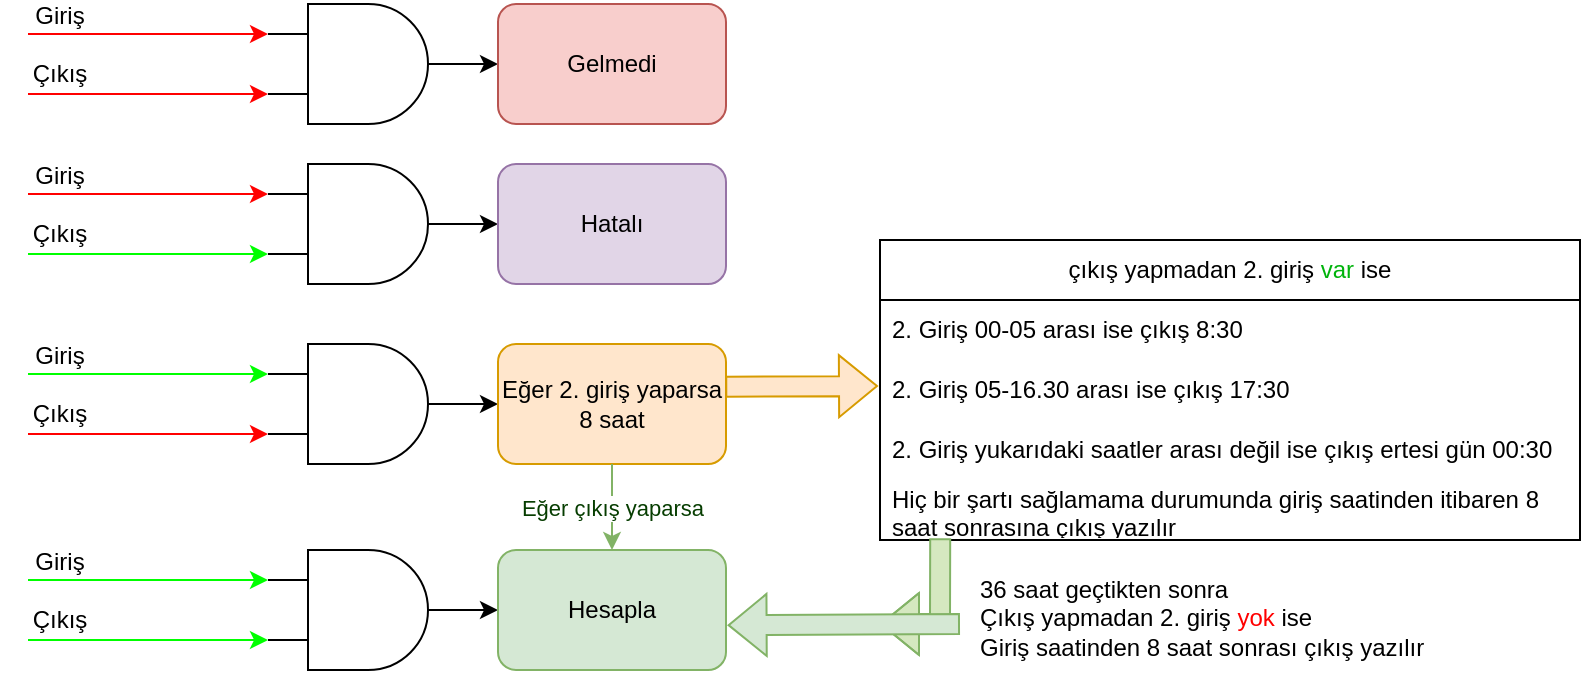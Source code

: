 <mxfile version="21.2.7" type="device">
  <diagram name="Sayfa -1" id="uPo1O55NAchBgoXq3XYz">
    <mxGraphModel dx="819" dy="437" grid="1" gridSize="10" guides="1" tooltips="1" connect="1" arrows="1" fold="1" page="1" pageScale="1" pageWidth="827" pageHeight="1169" math="0" shadow="0">
      <root>
        <mxCell id="0" />
        <mxCell id="1" parent="0" />
        <mxCell id="HkwCybVTA4TNs5xXxVJj-41" style="edgeStyle=orthogonalEdgeStyle;rounded=0;orthogonalLoop=1;jettySize=auto;html=1;exitX=1;exitY=0.5;exitDx=0;exitDy=0;exitPerimeter=0;entryX=0;entryY=0.5;entryDx=0;entryDy=0;" edge="1" parent="1" target="HkwCybVTA4TNs5xXxVJj-40">
          <mxGeometry relative="1" as="geometry">
            <mxPoint x="243" y="453" as="sourcePoint" />
            <mxPoint x="250" y="453" as="targetPoint" />
          </mxGeometry>
        </mxCell>
        <mxCell id="HkwCybVTA4TNs5xXxVJj-17" value="" style="verticalLabelPosition=bottom;shadow=0;dashed=0;align=center;html=1;verticalAlign=top;shape=mxgraph.electrical.logic_gates.logic_gate;operation=and;" vertex="1" parent="1">
          <mxGeometry x="144" y="423" width="100" height="60" as="geometry" />
        </mxCell>
        <mxCell id="HkwCybVTA4TNs5xXxVJj-44" style="edgeStyle=orthogonalEdgeStyle;rounded=0;orthogonalLoop=1;jettySize=auto;html=1;exitX=1;exitY=0.5;exitDx=0;exitDy=0;exitPerimeter=0;entryX=0;entryY=0.5;entryDx=0;entryDy=0;" edge="1" parent="1" target="HkwCybVTA4TNs5xXxVJj-42">
          <mxGeometry relative="1" as="geometry">
            <mxPoint x="243" y="350.0" as="sourcePoint" />
          </mxGeometry>
        </mxCell>
        <mxCell id="HkwCybVTA4TNs5xXxVJj-32" value="" style="verticalLabelPosition=bottom;shadow=0;dashed=0;align=center;html=1;verticalAlign=top;shape=mxgraph.electrical.logic_gates.logic_gate;operation=and;" vertex="1" parent="1">
          <mxGeometry x="144" y="320" width="100" height="60" as="geometry" />
        </mxCell>
        <mxCell id="HkwCybVTA4TNs5xXxVJj-62" style="edgeStyle=orthogonalEdgeStyle;rounded=0;orthogonalLoop=1;jettySize=auto;html=1;exitX=1;exitY=0.5;exitDx=0;exitDy=0;exitPerimeter=0;entryX=0;entryY=0.5;entryDx=0;entryDy=0;" edge="1" parent="1" target="HkwCybVTA4TNs5xXxVJj-59">
          <mxGeometry relative="1" as="geometry">
            <mxPoint x="243" y="260.0" as="sourcePoint" />
          </mxGeometry>
        </mxCell>
        <mxCell id="HkwCybVTA4TNs5xXxVJj-33" value="" style="verticalLabelPosition=bottom;shadow=0;dashed=0;align=center;html=1;verticalAlign=top;shape=mxgraph.electrical.logic_gates.logic_gate;operation=and;" vertex="1" parent="1">
          <mxGeometry x="144" y="230" width="100" height="60" as="geometry" />
        </mxCell>
        <mxCell id="HkwCybVTA4TNs5xXxVJj-38" style="edgeStyle=orthogonalEdgeStyle;rounded=0;orthogonalLoop=1;jettySize=auto;html=1;exitX=1;exitY=0.5;exitDx=0;exitDy=0;exitPerimeter=0;entryX=0;entryY=0.5;entryDx=0;entryDy=0;" edge="1" parent="1" target="HkwCybVTA4TNs5xXxVJj-37">
          <mxGeometry relative="1" as="geometry">
            <mxPoint x="243" y="180.0" as="sourcePoint" />
          </mxGeometry>
        </mxCell>
        <mxCell id="HkwCybVTA4TNs5xXxVJj-34" value="" style="verticalLabelPosition=bottom;shadow=0;dashed=0;align=center;html=1;verticalAlign=top;shape=mxgraph.electrical.logic_gates.logic_gate;operation=and;" vertex="1" parent="1">
          <mxGeometry x="144" y="150" width="100" height="60" as="geometry" />
        </mxCell>
        <mxCell id="HkwCybVTA4TNs5xXxVJj-37" value="Gelmedi" style="rounded=1;whiteSpace=wrap;html=1;fillColor=#f8cecc;strokeColor=#b85450;" vertex="1" parent="1">
          <mxGeometry x="259" y="150" width="114" height="60" as="geometry" />
        </mxCell>
        <mxCell id="HkwCybVTA4TNs5xXxVJj-40" value="Hesapla" style="rounded=1;whiteSpace=wrap;html=1;fillColor=#d5e8d4;strokeColor=#82b366;" vertex="1" parent="1">
          <mxGeometry x="259" y="423" width="114" height="60" as="geometry" />
        </mxCell>
        <mxCell id="HkwCybVTA4TNs5xXxVJj-42" value="Eğer 2. giriş yaparsa 8 saat" style="rounded=1;whiteSpace=wrap;html=1;fillColor=#ffe6cc;strokeColor=#d79b00;" vertex="1" parent="1">
          <mxGeometry x="259" y="320" width="114" height="60" as="geometry" />
        </mxCell>
        <mxCell id="HkwCybVTA4TNs5xXxVJj-45" value="" style="endArrow=classic;html=1;rounded=0;entryX=0;entryY=0.25;entryDx=0;entryDy=0;entryPerimeter=0;strokeColor=#FF0000;" edge="1" parent="1" target="HkwCybVTA4TNs5xXxVJj-34">
          <mxGeometry width="50" height="50" relative="1" as="geometry">
            <mxPoint x="24" y="165" as="sourcePoint" />
            <mxPoint x="104" y="170" as="targetPoint" />
          </mxGeometry>
        </mxCell>
        <mxCell id="HkwCybVTA4TNs5xXxVJj-46" value="" style="endArrow=classic;html=1;rounded=0;entryX=0;entryY=0.75;entryDx=0;entryDy=0;entryPerimeter=0;strokeColor=#FF0000;" edge="1" parent="1" target="HkwCybVTA4TNs5xXxVJj-34">
          <mxGeometry width="50" height="50" relative="1" as="geometry">
            <mxPoint x="24" y="195" as="sourcePoint" />
            <mxPoint x="134" y="199.66" as="targetPoint" />
          </mxGeometry>
        </mxCell>
        <mxCell id="HkwCybVTA4TNs5xXxVJj-47" value="" style="endArrow=classic;html=1;rounded=0;entryX=0;entryY=0.25;entryDx=0;entryDy=0;entryPerimeter=0;strokeColor=#FF0000;" edge="1" parent="1" target="HkwCybVTA4TNs5xXxVJj-33">
          <mxGeometry width="50" height="50" relative="1" as="geometry">
            <mxPoint x="24" y="245" as="sourcePoint" />
            <mxPoint x="124" y="249.31" as="targetPoint" />
          </mxGeometry>
        </mxCell>
        <mxCell id="HkwCybVTA4TNs5xXxVJj-48" value="" style="endArrow=classic;html=1;rounded=0;entryX=0;entryY=0.75;entryDx=0;entryDy=0;entryPerimeter=0;strokeColor=#00FF00;" edge="1" parent="1" target="HkwCybVTA4TNs5xXxVJj-33">
          <mxGeometry width="50" height="50" relative="1" as="geometry">
            <mxPoint x="24" y="275" as="sourcePoint" />
            <mxPoint x="124" y="279.66" as="targetPoint" />
          </mxGeometry>
        </mxCell>
        <mxCell id="HkwCybVTA4TNs5xXxVJj-49" value="" style="endArrow=classic;html=1;rounded=0;entryX=0;entryY=0.25;entryDx=0;entryDy=0;entryPerimeter=0;strokeColor=#00FF00;" edge="1" parent="1" target="HkwCybVTA4TNs5xXxVJj-32">
          <mxGeometry width="50" height="50" relative="1" as="geometry">
            <mxPoint x="24" y="335" as="sourcePoint" />
            <mxPoint x="124" y="330" as="targetPoint" />
          </mxGeometry>
        </mxCell>
        <mxCell id="HkwCybVTA4TNs5xXxVJj-50" value="" style="endArrow=classic;html=1;rounded=0;entryX=0;entryY=0.75;entryDx=0;entryDy=0;entryPerimeter=0;strokeColor=#FF0000;" edge="1" parent="1" target="HkwCybVTA4TNs5xXxVJj-32">
          <mxGeometry width="50" height="50" relative="1" as="geometry">
            <mxPoint x="24" y="365" as="sourcePoint" />
            <mxPoint x="124" y="359.66" as="targetPoint" />
          </mxGeometry>
        </mxCell>
        <mxCell id="HkwCybVTA4TNs5xXxVJj-51" value="" style="endArrow=classic;html=1;rounded=0;entryX=0;entryY=0.25;entryDx=0;entryDy=0;entryPerimeter=0;strokeColor=#00FF00;" edge="1" parent="1" target="HkwCybVTA4TNs5xXxVJj-17">
          <mxGeometry width="50" height="50" relative="1" as="geometry">
            <mxPoint x="24" y="438" as="sourcePoint" />
            <mxPoint x="134" y="433" as="targetPoint" />
          </mxGeometry>
        </mxCell>
        <mxCell id="HkwCybVTA4TNs5xXxVJj-52" value="" style="endArrow=classic;html=1;rounded=0;entryX=0;entryY=0.75;entryDx=0;entryDy=0;entryPerimeter=0;strokeColor=#00FF00;" edge="1" parent="1" target="HkwCybVTA4TNs5xXxVJj-17">
          <mxGeometry width="50" height="50" relative="1" as="geometry">
            <mxPoint x="24" y="468" as="sourcePoint" />
            <mxPoint x="134" y="463" as="targetPoint" />
          </mxGeometry>
        </mxCell>
        <mxCell id="HkwCybVTA4TNs5xXxVJj-53" value="Giriş&lt;br&gt;&lt;br&gt;Çıkış" style="text;html=1;strokeColor=none;fillColor=none;align=center;verticalAlign=middle;whiteSpace=wrap;rounded=0;" vertex="1" parent="1">
          <mxGeometry x="10" y="155" width="60" height="30" as="geometry" />
        </mxCell>
        <mxCell id="HkwCybVTA4TNs5xXxVJj-54" value="Giriş&lt;br&gt;&lt;br&gt;Çıkış" style="text;html=1;strokeColor=none;fillColor=none;align=center;verticalAlign=middle;whiteSpace=wrap;rounded=0;" vertex="1" parent="1">
          <mxGeometry x="10" y="235" width="60" height="30" as="geometry" />
        </mxCell>
        <mxCell id="HkwCybVTA4TNs5xXxVJj-55" value="Giriş&lt;br&gt;&lt;br&gt;Çıkış" style="text;html=1;strokeColor=none;fillColor=none;align=center;verticalAlign=middle;whiteSpace=wrap;rounded=0;" vertex="1" parent="1">
          <mxGeometry x="10" y="325" width="60" height="30" as="geometry" />
        </mxCell>
        <mxCell id="HkwCybVTA4TNs5xXxVJj-56" value="Giriş&lt;br&gt;&lt;br&gt;Çıkış" style="text;html=1;strokeColor=none;fillColor=none;align=center;verticalAlign=middle;whiteSpace=wrap;rounded=0;" vertex="1" parent="1">
          <mxGeometry x="10" y="428" width="60" height="30" as="geometry" />
        </mxCell>
        <mxCell id="HkwCybVTA4TNs5xXxVJj-59" value="Hatalı" style="rounded=1;whiteSpace=wrap;html=1;fillColor=#e1d5e7;strokeColor=#9673a6;" vertex="1" parent="1">
          <mxGeometry x="259" y="230" width="114" height="60" as="geometry" />
        </mxCell>
        <mxCell id="HkwCybVTA4TNs5xXxVJj-64" value="" style="shape=flexArrow;endArrow=classic;html=1;rounded=0;exitX=0.988;exitY=0.356;exitDx=0;exitDy=0;exitPerimeter=0;fillColor=#ffe6cc;strokeColor=#d79b00;" edge="1" parent="1">
          <mxGeometry width="50" height="50" relative="1" as="geometry">
            <mxPoint x="372.632" y="341.36" as="sourcePoint" />
            <mxPoint x="449" y="341" as="targetPoint" />
            <Array as="points" />
          </mxGeometry>
        </mxCell>
        <mxCell id="HkwCybVTA4TNs5xXxVJj-104" value="çıkış yapmadan 2. giriş &lt;font color=&quot;#00b30c&quot;&gt;var &lt;/font&gt;ise" style="swimlane;fontStyle=0;childLayout=stackLayout;horizontal=1;startSize=30;horizontalStack=0;resizeParent=1;resizeParentMax=0;resizeLast=0;collapsible=1;marginBottom=0;whiteSpace=wrap;html=1;" vertex="1" parent="1">
          <mxGeometry x="450" y="268" width="350" height="150" as="geometry" />
        </mxCell>
        <mxCell id="HkwCybVTA4TNs5xXxVJj-105" value="2. Giriş 00-05 arası ise çıkış 8:30" style="text;strokeColor=none;fillColor=none;align=left;verticalAlign=middle;spacingLeft=4;spacingRight=4;overflow=hidden;points=[[0,0.5],[1,0.5]];portConstraint=eastwest;rotatable=0;whiteSpace=wrap;html=1;" vertex="1" parent="HkwCybVTA4TNs5xXxVJj-104">
          <mxGeometry y="30" width="350" height="30" as="geometry" />
        </mxCell>
        <mxCell id="HkwCybVTA4TNs5xXxVJj-106" value="2.&amp;nbsp;Giriş 05-16.30 arası ise çıkış 17:30" style="text;strokeColor=none;fillColor=none;align=left;verticalAlign=middle;spacingLeft=4;spacingRight=4;overflow=hidden;points=[[0,0.5],[1,0.5]];portConstraint=eastwest;rotatable=0;whiteSpace=wrap;html=1;" vertex="1" parent="HkwCybVTA4TNs5xXxVJj-104">
          <mxGeometry y="60" width="350" height="30" as="geometry" />
        </mxCell>
        <mxCell id="HkwCybVTA4TNs5xXxVJj-107" value="2.&amp;nbsp;Giriş yukarıdaki saatler arası değil ise çıkış ertesi gün 00:30" style="text;strokeColor=none;fillColor=none;align=left;verticalAlign=middle;spacingLeft=4;spacingRight=4;overflow=hidden;points=[[0,0.5],[1,0.5]];portConstraint=eastwest;rotatable=0;whiteSpace=wrap;html=1;" vertex="1" parent="HkwCybVTA4TNs5xXxVJj-104">
          <mxGeometry y="90" width="350" height="30" as="geometry" />
        </mxCell>
        <mxCell id="HkwCybVTA4TNs5xXxVJj-108" value="Hiç bir şartı sağlamama durumunda giriş saatinden itibaren 8 saat sonrasına çıkış yazılır" style="text;strokeColor=none;fillColor=none;align=left;verticalAlign=middle;spacingLeft=4;spacingRight=4;overflow=hidden;points=[[0,0.5],[1,0.5]];portConstraint=eastwest;rotatable=0;whiteSpace=wrap;html=1;" vertex="1" parent="HkwCybVTA4TNs5xXxVJj-104">
          <mxGeometry y="120" width="350" height="30" as="geometry" />
        </mxCell>
        <mxCell id="HkwCybVTA4TNs5xXxVJj-120" value="" style="shape=flexArrow;endArrow=classic;html=1;rounded=0;exitX=0.086;exitY=0.972;exitDx=0;exitDy=0;exitPerimeter=0;fillColor=#D5E8c0;strokeColor=#82b366;" edge="1" parent="HkwCybVTA4TNs5xXxVJj-104">
          <mxGeometry width="50" height="50" relative="1" as="geometry">
            <mxPoint x="30.1" y="149.16" as="sourcePoint" />
            <mxPoint y="192" as="targetPoint" />
            <Array as="points">
              <mxPoint x="30" y="192" />
            </Array>
          </mxGeometry>
        </mxCell>
        <mxCell id="HkwCybVTA4TNs5xXxVJj-109" value="36 saat geçtikten sonra&lt;br&gt;Çıkış yapmadan 2. giriş &lt;font color=&quot;#ff0000&quot;&gt;yok &lt;/font&gt;ise&lt;br&gt;Giriş saatinden 8 saat sonrası çıkış yazılır" style="text;strokeColor=none;fillColor=none;align=left;verticalAlign=middle;spacingLeft=4;spacingRight=4;overflow=hidden;points=[[0,0.5],[1,0.5]];portConstraint=eastwest;rotatable=0;whiteSpace=wrap;html=1;" vertex="1" parent="1">
          <mxGeometry x="494" y="423" width="260" height="67" as="geometry" />
        </mxCell>
        <mxCell id="HkwCybVTA4TNs5xXxVJj-114" value="" style="shape=flexArrow;endArrow=classic;html=1;rounded=0;entryX=1.007;entryY=0.626;entryDx=0;entryDy=0;entryPerimeter=0;fillColor=#d5e8d4;strokeColor=#82b366;" edge="1" parent="1" target="HkwCybVTA4TNs5xXxVJj-40">
          <mxGeometry width="50" height="50" relative="1" as="geometry">
            <mxPoint x="490" y="460" as="sourcePoint" />
            <mxPoint x="380" y="468" as="targetPoint" />
          </mxGeometry>
        </mxCell>
        <mxCell id="HkwCybVTA4TNs5xXxVJj-118" value="" style="endArrow=classic;html=1;rounded=0;exitX=0.5;exitY=1;exitDx=0;exitDy=0;fillColor=#d5e8d4;strokeColor=#82b366;" edge="1" parent="1" source="HkwCybVTA4TNs5xXxVJj-42" target="HkwCybVTA4TNs5xXxVJj-40">
          <mxGeometry relative="1" as="geometry">
            <mxPoint x="320" y="380" as="sourcePoint" />
            <mxPoint x="410" y="430" as="targetPoint" />
          </mxGeometry>
        </mxCell>
        <mxCell id="HkwCybVTA4TNs5xXxVJj-119" value="Eğer çıkış yaparsa" style="edgeLabel;resizable=0;html=1;align=center;verticalAlign=middle;fontColor=#063D00;" connectable="0" vertex="1" parent="HkwCybVTA4TNs5xXxVJj-118">
          <mxGeometry relative="1" as="geometry" />
        </mxCell>
      </root>
    </mxGraphModel>
  </diagram>
</mxfile>
